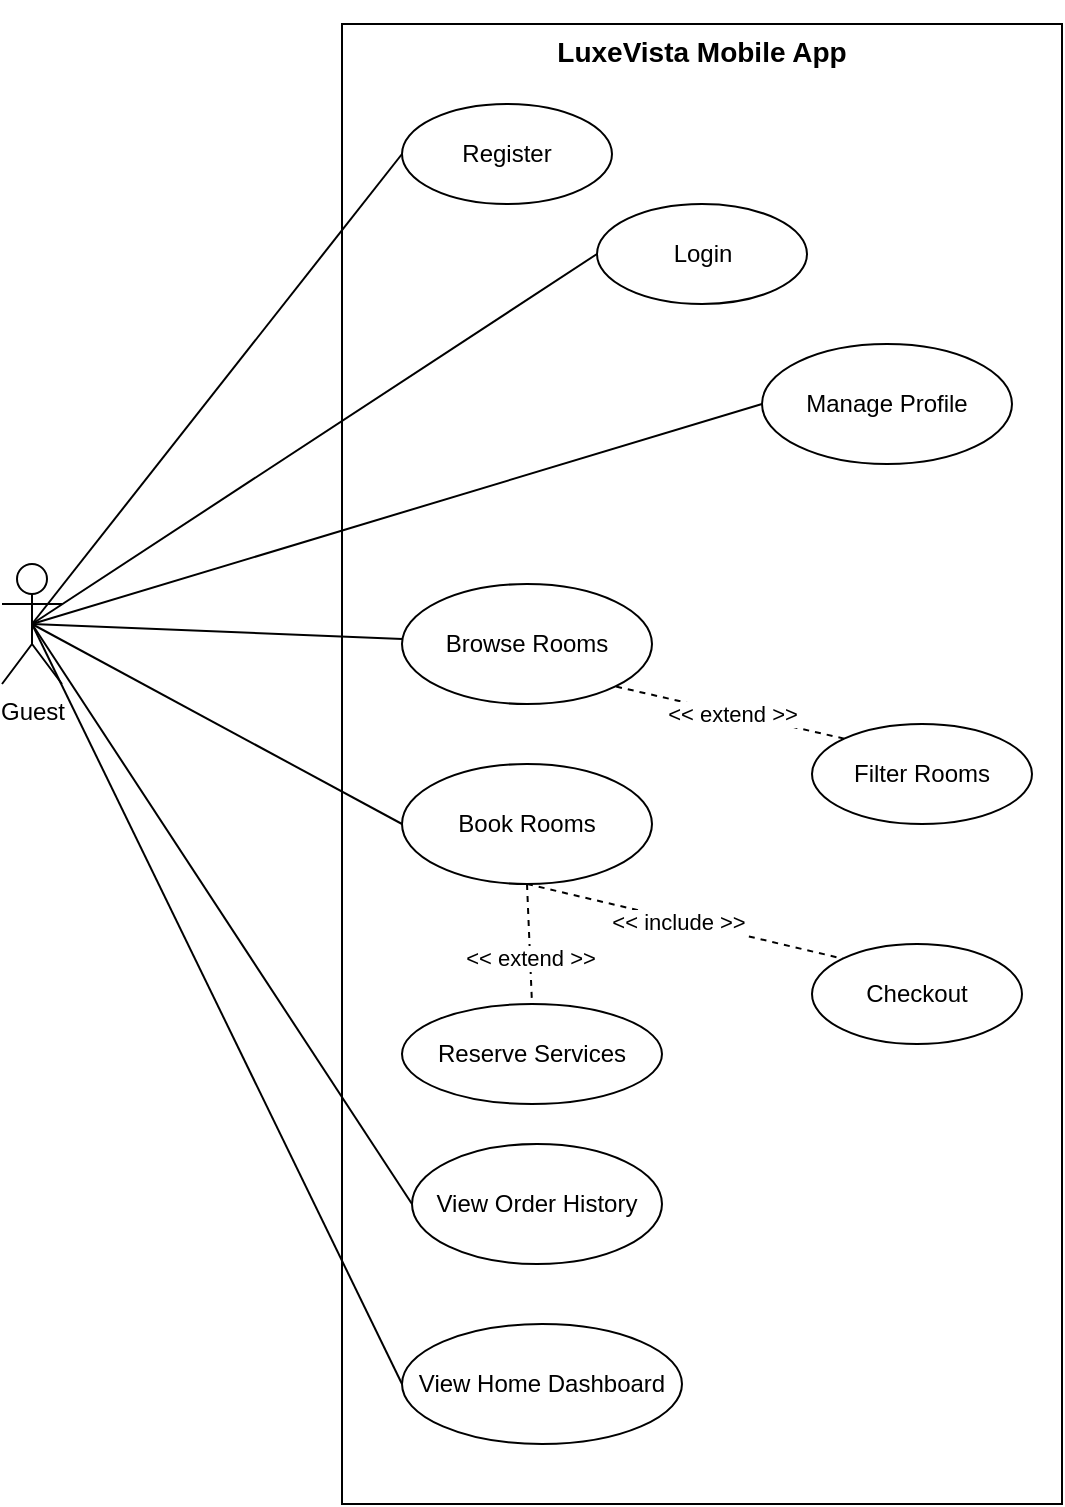 <mxfile version="28.2.7">
  <diagram name="Page-1" id="cOXXnzU-fcN8cA1hw9iw">
    <mxGraphModel dx="778" dy="476" grid="1" gridSize="10" guides="1" tooltips="1" connect="1" arrows="1" fold="1" page="1" pageScale="1" pageWidth="850" pageHeight="1100" math="0" shadow="0">
      <root>
        <mxCell id="0" />
        <mxCell id="1" parent="0" />
        <mxCell id="DbnUBTk9ZXZ1jzMU4C6u-2" value="" style="rounded=0;whiteSpace=wrap;html=1;strokeWidth=1;" vertex="1" parent="1">
          <mxGeometry x="230" y="250" width="360" height="740" as="geometry" />
        </mxCell>
        <mxCell id="DbnUBTk9ZXZ1jzMU4C6u-21" style="rounded=0;orthogonalLoop=1;jettySize=auto;html=1;exitX=0.5;exitY=0.5;exitDx=0;exitDy=0;exitPerimeter=0;entryX=0;entryY=0.5;entryDx=0;entryDy=0;endArrow=none;endFill=0;" edge="1" parent="1" source="DbnUBTk9ZXZ1jzMU4C6u-1" target="DbnUBTk9ZXZ1jzMU4C6u-3">
          <mxGeometry relative="1" as="geometry" />
        </mxCell>
        <mxCell id="DbnUBTk9ZXZ1jzMU4C6u-22" style="rounded=0;orthogonalLoop=1;jettySize=auto;html=1;exitX=0.5;exitY=0.5;exitDx=0;exitDy=0;exitPerimeter=0;entryX=0;entryY=0.5;entryDx=0;entryDy=0;endArrow=none;endFill=0;" edge="1" parent="1" source="DbnUBTk9ZXZ1jzMU4C6u-1" target="DbnUBTk9ZXZ1jzMU4C6u-4">
          <mxGeometry relative="1" as="geometry" />
        </mxCell>
        <mxCell id="DbnUBTk9ZXZ1jzMU4C6u-29" style="rounded=0;orthogonalLoop=1;jettySize=auto;html=1;exitX=0.5;exitY=0.5;exitDx=0;exitDy=0;exitPerimeter=0;entryX=0;entryY=0.5;entryDx=0;entryDy=0;endArrow=none;endFill=0;" edge="1" parent="1" source="DbnUBTk9ZXZ1jzMU4C6u-1" target="DbnUBTk9ZXZ1jzMU4C6u-5">
          <mxGeometry relative="1" as="geometry" />
        </mxCell>
        <mxCell id="DbnUBTk9ZXZ1jzMU4C6u-30" style="rounded=0;orthogonalLoop=1;jettySize=auto;html=1;exitX=0.5;exitY=0.5;exitDx=0;exitDy=0;exitPerimeter=0;endArrow=none;endFill=0;" edge="1" parent="1" source="DbnUBTk9ZXZ1jzMU4C6u-1" target="DbnUBTk9ZXZ1jzMU4C6u-6">
          <mxGeometry relative="1" as="geometry" />
        </mxCell>
        <mxCell id="DbnUBTk9ZXZ1jzMU4C6u-31" style="rounded=0;orthogonalLoop=1;jettySize=auto;html=1;exitX=0.5;exitY=0.5;exitDx=0;exitDy=0;exitPerimeter=0;entryX=0;entryY=0.5;entryDx=0;entryDy=0;endArrow=none;endFill=0;" edge="1" parent="1" source="DbnUBTk9ZXZ1jzMU4C6u-1" target="DbnUBTk9ZXZ1jzMU4C6u-11">
          <mxGeometry relative="1" as="geometry" />
        </mxCell>
        <mxCell id="DbnUBTk9ZXZ1jzMU4C6u-33" style="rounded=0;orthogonalLoop=1;jettySize=auto;html=1;exitX=0.5;exitY=0.5;exitDx=0;exitDy=0;exitPerimeter=0;entryX=0;entryY=0.5;entryDx=0;entryDy=0;endArrow=none;endFill=0;" edge="1" parent="1" source="DbnUBTk9ZXZ1jzMU4C6u-1" target="DbnUBTk9ZXZ1jzMU4C6u-19">
          <mxGeometry relative="1" as="geometry" />
        </mxCell>
        <mxCell id="DbnUBTk9ZXZ1jzMU4C6u-34" style="rounded=0;orthogonalLoop=1;jettySize=auto;html=1;exitX=0.5;exitY=0.5;exitDx=0;exitDy=0;exitPerimeter=0;entryX=0;entryY=0.5;entryDx=0;entryDy=0;endArrow=none;endFill=0;" edge="1" parent="1" source="DbnUBTk9ZXZ1jzMU4C6u-1" target="DbnUBTk9ZXZ1jzMU4C6u-20">
          <mxGeometry relative="1" as="geometry" />
        </mxCell>
        <mxCell id="DbnUBTk9ZXZ1jzMU4C6u-1" value="Guest" style="shape=umlActor;verticalLabelPosition=bottom;verticalAlign=top;html=1;outlineConnect=0;" vertex="1" parent="1">
          <mxGeometry x="60" y="520" width="30" height="60" as="geometry" />
        </mxCell>
        <mxCell id="DbnUBTk9ZXZ1jzMU4C6u-3" value="Register" style="ellipse;whiteSpace=wrap;html=1;" vertex="1" parent="1">
          <mxGeometry x="260" y="290" width="105" height="50" as="geometry" />
        </mxCell>
        <mxCell id="DbnUBTk9ZXZ1jzMU4C6u-4" value="Login" style="ellipse;whiteSpace=wrap;html=1;" vertex="1" parent="1">
          <mxGeometry x="357.5" y="340" width="105" height="50" as="geometry" />
        </mxCell>
        <mxCell id="DbnUBTk9ZXZ1jzMU4C6u-5" value="Manage Profile" style="ellipse;whiteSpace=wrap;html=1;" vertex="1" parent="1">
          <mxGeometry x="440" y="410" width="125" height="60" as="geometry" />
        </mxCell>
        <mxCell id="DbnUBTk9ZXZ1jzMU4C6u-6" value="Browse Rooms" style="ellipse;whiteSpace=wrap;html=1;" vertex="1" parent="1">
          <mxGeometry x="260" y="530" width="125" height="60" as="geometry" />
        </mxCell>
        <mxCell id="DbnUBTk9ZXZ1jzMU4C6u-9" style="rounded=0;orthogonalLoop=1;jettySize=auto;html=1;exitX=0;exitY=0;exitDx=0;exitDy=0;entryX=1;entryY=1;entryDx=0;entryDy=0;dashed=1;endArrow=none;endFill=0;" edge="1" parent="1" source="DbnUBTk9ZXZ1jzMU4C6u-7" target="DbnUBTk9ZXZ1jzMU4C6u-6">
          <mxGeometry relative="1" as="geometry" />
        </mxCell>
        <mxCell id="DbnUBTk9ZXZ1jzMU4C6u-10" value="&amp;lt;&amp;lt; extend &amp;gt;&amp;gt;" style="edgeLabel;html=1;align=center;verticalAlign=middle;resizable=0;points=[];" vertex="1" connectable="0" parent="DbnUBTk9ZXZ1jzMU4C6u-9">
          <mxGeometry x="-0.013" relative="1" as="geometry">
            <mxPoint as="offset" />
          </mxGeometry>
        </mxCell>
        <mxCell id="DbnUBTk9ZXZ1jzMU4C6u-7" value="Filter Rooms" style="ellipse;whiteSpace=wrap;html=1;" vertex="1" parent="1">
          <mxGeometry x="465" y="600" width="110" height="50" as="geometry" />
        </mxCell>
        <mxCell id="DbnUBTk9ZXZ1jzMU4C6u-16" style="rounded=0;orthogonalLoop=1;jettySize=auto;html=1;exitX=0.5;exitY=1;exitDx=0;exitDy=0;entryX=0;entryY=0;entryDx=0;entryDy=0;endArrow=none;endFill=0;dashed=1;" edge="1" parent="1" source="DbnUBTk9ZXZ1jzMU4C6u-11" target="DbnUBTk9ZXZ1jzMU4C6u-14">
          <mxGeometry relative="1" as="geometry" />
        </mxCell>
        <mxCell id="DbnUBTk9ZXZ1jzMU4C6u-17" value="&amp;lt;&amp;lt; include &amp;gt;&amp;gt;" style="edgeLabel;html=1;align=center;verticalAlign=middle;resizable=0;points=[];" vertex="1" connectable="0" parent="DbnUBTk9ZXZ1jzMU4C6u-16">
          <mxGeometry x="-0.042" y="-1" relative="1" as="geometry">
            <mxPoint as="offset" />
          </mxGeometry>
        </mxCell>
        <mxCell id="DbnUBTk9ZXZ1jzMU4C6u-35" style="rounded=0;orthogonalLoop=1;jettySize=auto;html=1;exitX=0.5;exitY=1;exitDx=0;exitDy=0;entryX=0.5;entryY=0;entryDx=0;entryDy=0;endArrow=none;endFill=0;dashed=1;" edge="1" parent="1" source="DbnUBTk9ZXZ1jzMU4C6u-11" target="DbnUBTk9ZXZ1jzMU4C6u-18">
          <mxGeometry relative="1" as="geometry" />
        </mxCell>
        <mxCell id="DbnUBTk9ZXZ1jzMU4C6u-36" value="&amp;lt;&amp;lt; extend &amp;gt;&amp;gt;" style="edgeLabel;html=1;align=center;verticalAlign=middle;resizable=0;points=[];" vertex="1" connectable="0" parent="DbnUBTk9ZXZ1jzMU4C6u-35">
          <mxGeometry x="0.233" relative="1" as="geometry">
            <mxPoint as="offset" />
          </mxGeometry>
        </mxCell>
        <mxCell id="DbnUBTk9ZXZ1jzMU4C6u-11" value="Book Rooms" style="ellipse;whiteSpace=wrap;html=1;" vertex="1" parent="1">
          <mxGeometry x="260" y="620" width="125" height="60" as="geometry" />
        </mxCell>
        <mxCell id="DbnUBTk9ZXZ1jzMU4C6u-14" value="Checkout" style="ellipse;whiteSpace=wrap;html=1;" vertex="1" parent="1">
          <mxGeometry x="465" y="710" width="105" height="50" as="geometry" />
        </mxCell>
        <mxCell id="DbnUBTk9ZXZ1jzMU4C6u-18" value="Reserve Services" style="ellipse;whiteSpace=wrap;html=1;" vertex="1" parent="1">
          <mxGeometry x="260" y="740" width="130" height="50" as="geometry" />
        </mxCell>
        <mxCell id="DbnUBTk9ZXZ1jzMU4C6u-19" value="View Order History" style="ellipse;whiteSpace=wrap;html=1;" vertex="1" parent="1">
          <mxGeometry x="265" y="810" width="125" height="60" as="geometry" />
        </mxCell>
        <mxCell id="DbnUBTk9ZXZ1jzMU4C6u-20" value="View Home Dashboard" style="ellipse;whiteSpace=wrap;html=1;" vertex="1" parent="1">
          <mxGeometry x="260" y="900" width="140" height="60" as="geometry" />
        </mxCell>
        <mxCell id="DbnUBTk9ZXZ1jzMU4C6u-37" value="&lt;b&gt;&lt;font style=&quot;font-size: 14px;&quot;&gt;&lt;br&gt;LuxeVista Mobile App&lt;br&gt;&lt;/font&gt;&lt;/b&gt;" style="text;html=1;whiteSpace=wrap;strokeColor=none;fillColor=none;align=center;verticalAlign=middle;rounded=0;" vertex="1" parent="1">
          <mxGeometry x="325" y="240" width="170" height="30" as="geometry" />
        </mxCell>
      </root>
    </mxGraphModel>
  </diagram>
</mxfile>
